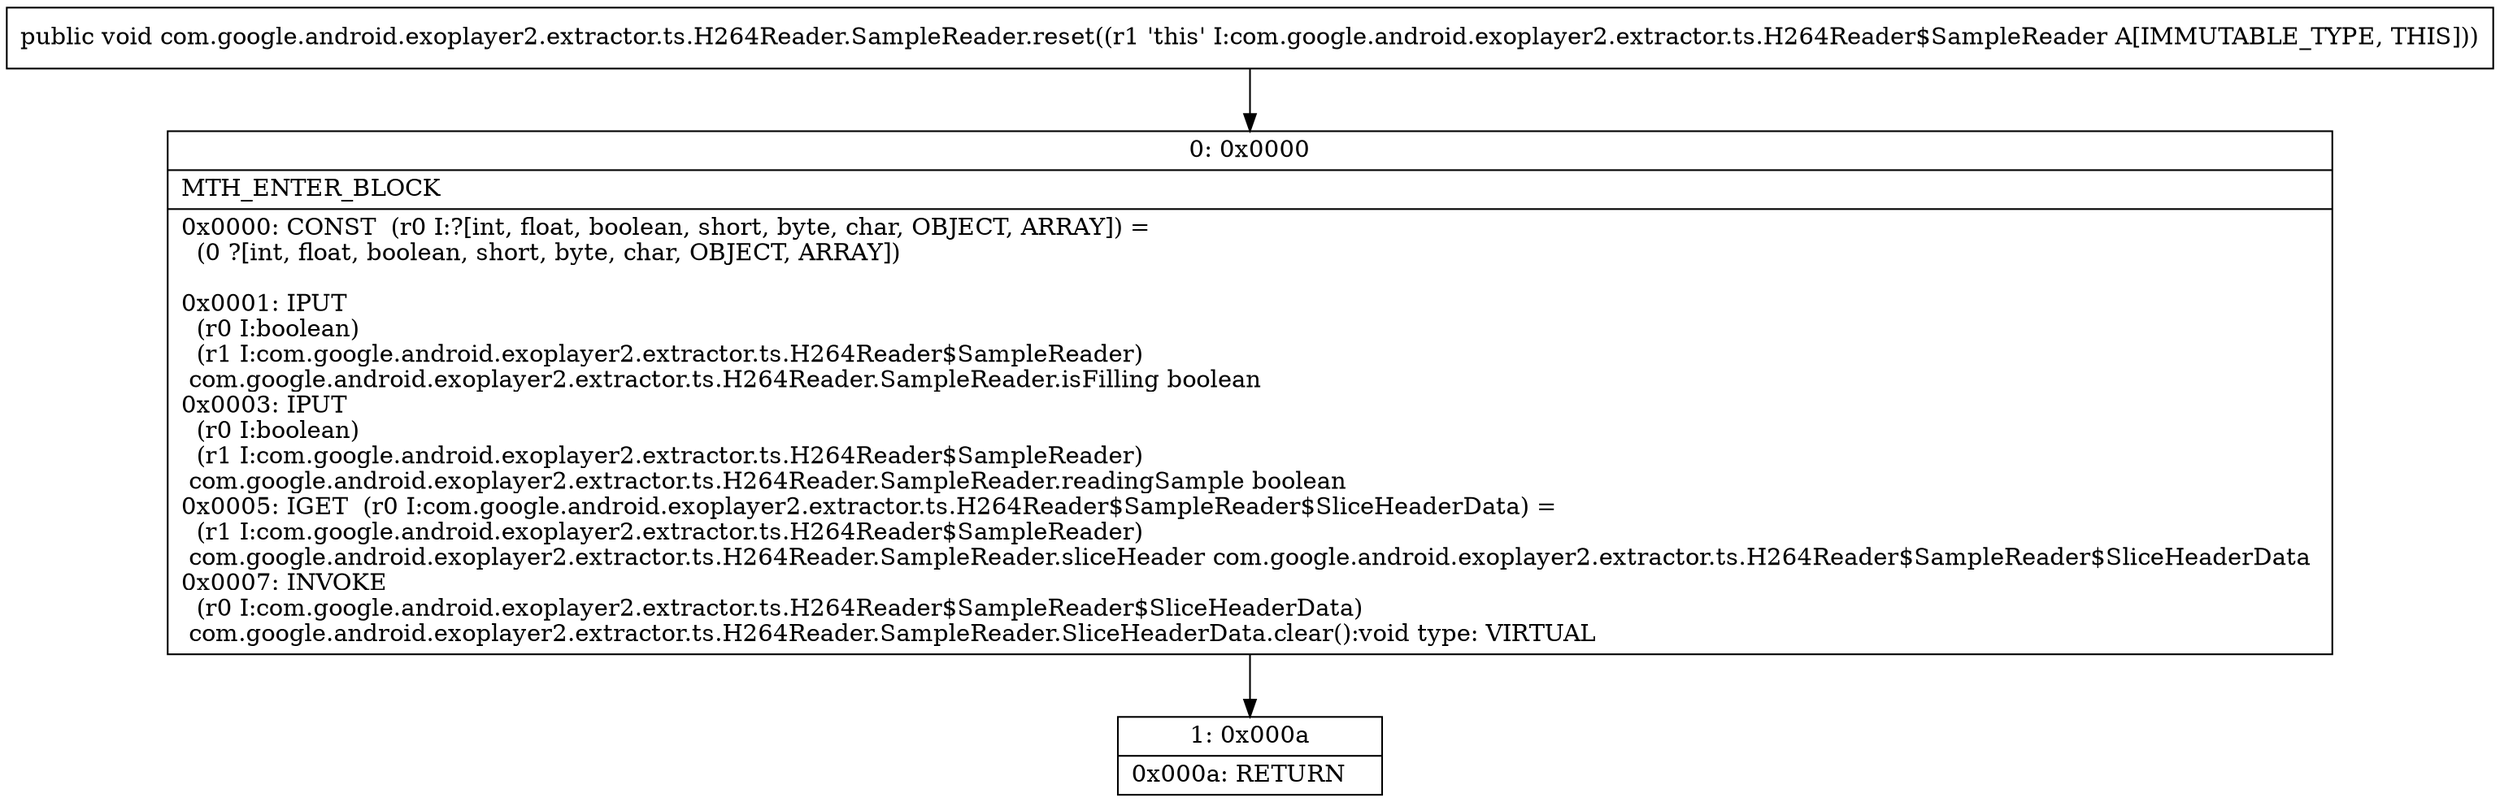 digraph "CFG forcom.google.android.exoplayer2.extractor.ts.H264Reader.SampleReader.reset()V" {
Node_0 [shape=record,label="{0\:\ 0x0000|MTH_ENTER_BLOCK\l|0x0000: CONST  (r0 I:?[int, float, boolean, short, byte, char, OBJECT, ARRAY]) = \l  (0 ?[int, float, boolean, short, byte, char, OBJECT, ARRAY])\l \l0x0001: IPUT  \l  (r0 I:boolean)\l  (r1 I:com.google.android.exoplayer2.extractor.ts.H264Reader$SampleReader)\l com.google.android.exoplayer2.extractor.ts.H264Reader.SampleReader.isFilling boolean \l0x0003: IPUT  \l  (r0 I:boolean)\l  (r1 I:com.google.android.exoplayer2.extractor.ts.H264Reader$SampleReader)\l com.google.android.exoplayer2.extractor.ts.H264Reader.SampleReader.readingSample boolean \l0x0005: IGET  (r0 I:com.google.android.exoplayer2.extractor.ts.H264Reader$SampleReader$SliceHeaderData) = \l  (r1 I:com.google.android.exoplayer2.extractor.ts.H264Reader$SampleReader)\l com.google.android.exoplayer2.extractor.ts.H264Reader.SampleReader.sliceHeader com.google.android.exoplayer2.extractor.ts.H264Reader$SampleReader$SliceHeaderData \l0x0007: INVOKE  \l  (r0 I:com.google.android.exoplayer2.extractor.ts.H264Reader$SampleReader$SliceHeaderData)\l com.google.android.exoplayer2.extractor.ts.H264Reader.SampleReader.SliceHeaderData.clear():void type: VIRTUAL \l}"];
Node_1 [shape=record,label="{1\:\ 0x000a|0x000a: RETURN   \l}"];
MethodNode[shape=record,label="{public void com.google.android.exoplayer2.extractor.ts.H264Reader.SampleReader.reset((r1 'this' I:com.google.android.exoplayer2.extractor.ts.H264Reader$SampleReader A[IMMUTABLE_TYPE, THIS])) }"];
MethodNode -> Node_0;
Node_0 -> Node_1;
}

